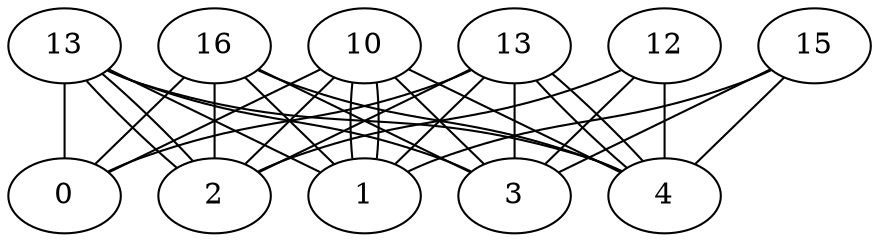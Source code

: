 graph X {
 0-0 [label="nodo0-0"];
 1-0 [label="nodo1-0"];
 0-1 [label="nodo0-1"];
 1-1 [label="nodo1-1"];
 0-2 [label="nodo0-2"];
 1-2 [label="nodo1-2"];
 0-3 [label="nodo0-3"];
 1-3 [label="nodo1-3"];
 0-4 [label="nodo0-4"];
 1-4 [label="nodo1-4"];
 0-5 [label="nodo0-5"];
 1-5 [label="nodo1-5"];
 2-0 [label="nodo2-0"];
 2-1 [label="nodo2-1"];
 2-2 [label="nodo2-2"];
 2-3 [label="nodo2-3"];
 2-4 [label="nodo2-4"];
 2-5 [label="nodo2-5"];
 3-0 [label="nodo3-0"];
 3-1 [label="nodo3-1"];
 3-2 [label="nodo3-2"];
 3-3 [label="nodo3-3"];
 3-4 [label="nodo3-4"];
 3-5 [label="nodo3-5"];
 4-0 [label="nodo4-0"];
 4-1 [label="nodo4-1"];
 4-2 [label="nodo4-2"];
 4-3 [label="nodo4-3"];
 4-4 [label="nodo4-4"];
 4-5 [label="nodo4-5"];
  1-0 -- 1-1  [label="1"];
  0-3 -- 1-3  [label="2"];
  4-2 -- 4-3  [label="3"];
  4-3 -- 4-4  [label="3"];
  1-2 -- 1-3  [label="4"];
  1-5 -- 2-5  [label="5"];
  1-4 -- 1-5  [label="6"];
  2-1 -- 2-2  [label="6"];
  3-2 -- 3-3  [label="6"];
  0-0 -- 0-1  [label="7"];
  0-1 -- 1-1  [label="7"];
  4-1 -- 4-2  [label="7"];
  0-2 -- 0-3  [label="8"];
  2-0 -- 2-1  [label="9"];
  2-1 -- 3-1  [label="9"];
  0-4 -- 1-4  [label="10"];
  2-2 -- 2-3  [label="10"];
  3-0 -- 4-0  [label="10"];
  3-4 -- 3-5  [label="10"];
  3-5 -- 4-5  [label="10"];
  2-4 -- 2-5  [label="11"];
  2-5 -- 3-5  [label="11"];
  4-4 -- 4-5  [label="11"];
  0-4 -- 0-5  [label="12"];
  0-1 -- 0-2  [label="13"];
  1-2 -- 2-2  [label="13"];
  3-1 -- 4-1  [label="13"];
  2-3 -- 3-3  [label="15"];
  2-0 -- 3-0  [label="16"];
}
